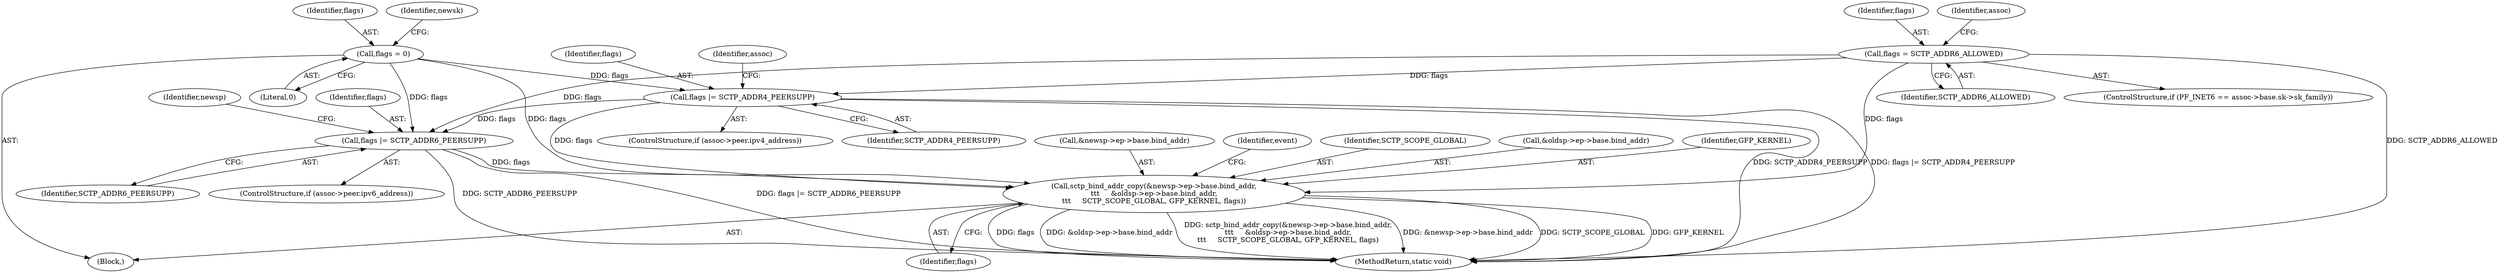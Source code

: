 digraph "0_linux_ea2bc483ff5caada7c4aa0d5fbf87d3a6590273d@API" {
"1000229" [label="(Call,sctp_bind_addr_copy(&newsp->ep->base.bind_addr,\n\t\t\t     &oldsp->ep->base.bind_addr,\n\t\t\t     SCTP_SCOPE_GLOBAL, GFP_KERNEL, flags))"];
"1000141" [label="(Call,flags = 0)"];
"1000226" [label="(Call,flags |= SCTP_ADDR6_PEERSUPP)"];
"1000208" [label="(Call,flags = SCTP_ADDR6_ALLOWED)"];
"1000217" [label="(Call,flags |= SCTP_ADDR4_PEERSUPP)"];
"1000234" [label="(Identifier,newsp)"];
"1000141" [label="(Call,flags = 0)"];
"1000248" [label="(Identifier,flags)"];
"1000384" [label="(MethodReturn,static void)"];
"1000230" [label="(Call,&newsp->ep->base.bind_addr)"];
"1000208" [label="(Call,flags = SCTP_ADDR6_ALLOWED)"];
"1000218" [label="(Identifier,flags)"];
"1000229" [label="(Call,sctp_bind_addr_copy(&newsp->ep->base.bind_addr,\n\t\t\t     &oldsp->ep->base.bind_addr,\n\t\t\t     SCTP_SCOPE_GLOBAL, GFP_KERNEL, flags))"];
"1000251" [label="(Identifier,event)"];
"1000210" [label="(Identifier,SCTP_ADDR6_ALLOWED)"];
"1000219" [label="(Identifier,SCTP_ADDR4_PEERSUPP)"];
"1000246" [label="(Identifier,SCTP_SCOPE_GLOBAL)"];
"1000217" [label="(Call,flags |= SCTP_ADDR4_PEERSUPP)"];
"1000228" [label="(Identifier,SCTP_ADDR6_PEERSUPP)"];
"1000142" [label="(Identifier,flags)"];
"1000226" [label="(Call,flags |= SCTP_ADDR6_PEERSUPP)"];
"1000227" [label="(Identifier,flags)"];
"1000211" [label="(ControlStructure,if (assoc->peer.ipv4_address))"];
"1000146" [label="(Identifier,newsk)"];
"1000143" [label="(Literal,0)"];
"1000220" [label="(ControlStructure,if (assoc->peer.ipv6_address))"];
"1000209" [label="(Identifier,flags)"];
"1000214" [label="(Identifier,assoc)"];
"1000223" [label="(Identifier,assoc)"];
"1000238" [label="(Call,&oldsp->ep->base.bind_addr)"];
"1000198" [label="(ControlStructure,if (PF_INET6 == assoc->base.sk->sk_family))"];
"1000247" [label="(Identifier,GFP_KERNEL)"];
"1000119" [label="(Block,)"];
"1000229" -> "1000119"  [label="AST: "];
"1000229" -> "1000248"  [label="CFG: "];
"1000230" -> "1000229"  [label="AST: "];
"1000238" -> "1000229"  [label="AST: "];
"1000246" -> "1000229"  [label="AST: "];
"1000247" -> "1000229"  [label="AST: "];
"1000248" -> "1000229"  [label="AST: "];
"1000251" -> "1000229"  [label="CFG: "];
"1000229" -> "1000384"  [label="DDG: flags"];
"1000229" -> "1000384"  [label="DDG: &oldsp->ep->base.bind_addr"];
"1000229" -> "1000384"  [label="DDG: sctp_bind_addr_copy(&newsp->ep->base.bind_addr,\n\t\t\t     &oldsp->ep->base.bind_addr,\n\t\t\t     SCTP_SCOPE_GLOBAL, GFP_KERNEL, flags)"];
"1000229" -> "1000384"  [label="DDG: &newsp->ep->base.bind_addr"];
"1000229" -> "1000384"  [label="DDG: SCTP_SCOPE_GLOBAL"];
"1000229" -> "1000384"  [label="DDG: GFP_KERNEL"];
"1000141" -> "1000229"  [label="DDG: flags"];
"1000226" -> "1000229"  [label="DDG: flags"];
"1000208" -> "1000229"  [label="DDG: flags"];
"1000217" -> "1000229"  [label="DDG: flags"];
"1000141" -> "1000119"  [label="AST: "];
"1000141" -> "1000143"  [label="CFG: "];
"1000142" -> "1000141"  [label="AST: "];
"1000143" -> "1000141"  [label="AST: "];
"1000146" -> "1000141"  [label="CFG: "];
"1000141" -> "1000217"  [label="DDG: flags"];
"1000141" -> "1000226"  [label="DDG: flags"];
"1000226" -> "1000220"  [label="AST: "];
"1000226" -> "1000228"  [label="CFG: "];
"1000227" -> "1000226"  [label="AST: "];
"1000228" -> "1000226"  [label="AST: "];
"1000234" -> "1000226"  [label="CFG: "];
"1000226" -> "1000384"  [label="DDG: flags |= SCTP_ADDR6_PEERSUPP"];
"1000226" -> "1000384"  [label="DDG: SCTP_ADDR6_PEERSUPP"];
"1000208" -> "1000226"  [label="DDG: flags"];
"1000217" -> "1000226"  [label="DDG: flags"];
"1000208" -> "1000198"  [label="AST: "];
"1000208" -> "1000210"  [label="CFG: "];
"1000209" -> "1000208"  [label="AST: "];
"1000210" -> "1000208"  [label="AST: "];
"1000214" -> "1000208"  [label="CFG: "];
"1000208" -> "1000384"  [label="DDG: SCTP_ADDR6_ALLOWED"];
"1000208" -> "1000217"  [label="DDG: flags"];
"1000217" -> "1000211"  [label="AST: "];
"1000217" -> "1000219"  [label="CFG: "];
"1000218" -> "1000217"  [label="AST: "];
"1000219" -> "1000217"  [label="AST: "];
"1000223" -> "1000217"  [label="CFG: "];
"1000217" -> "1000384"  [label="DDG: SCTP_ADDR4_PEERSUPP"];
"1000217" -> "1000384"  [label="DDG: flags |= SCTP_ADDR4_PEERSUPP"];
}
